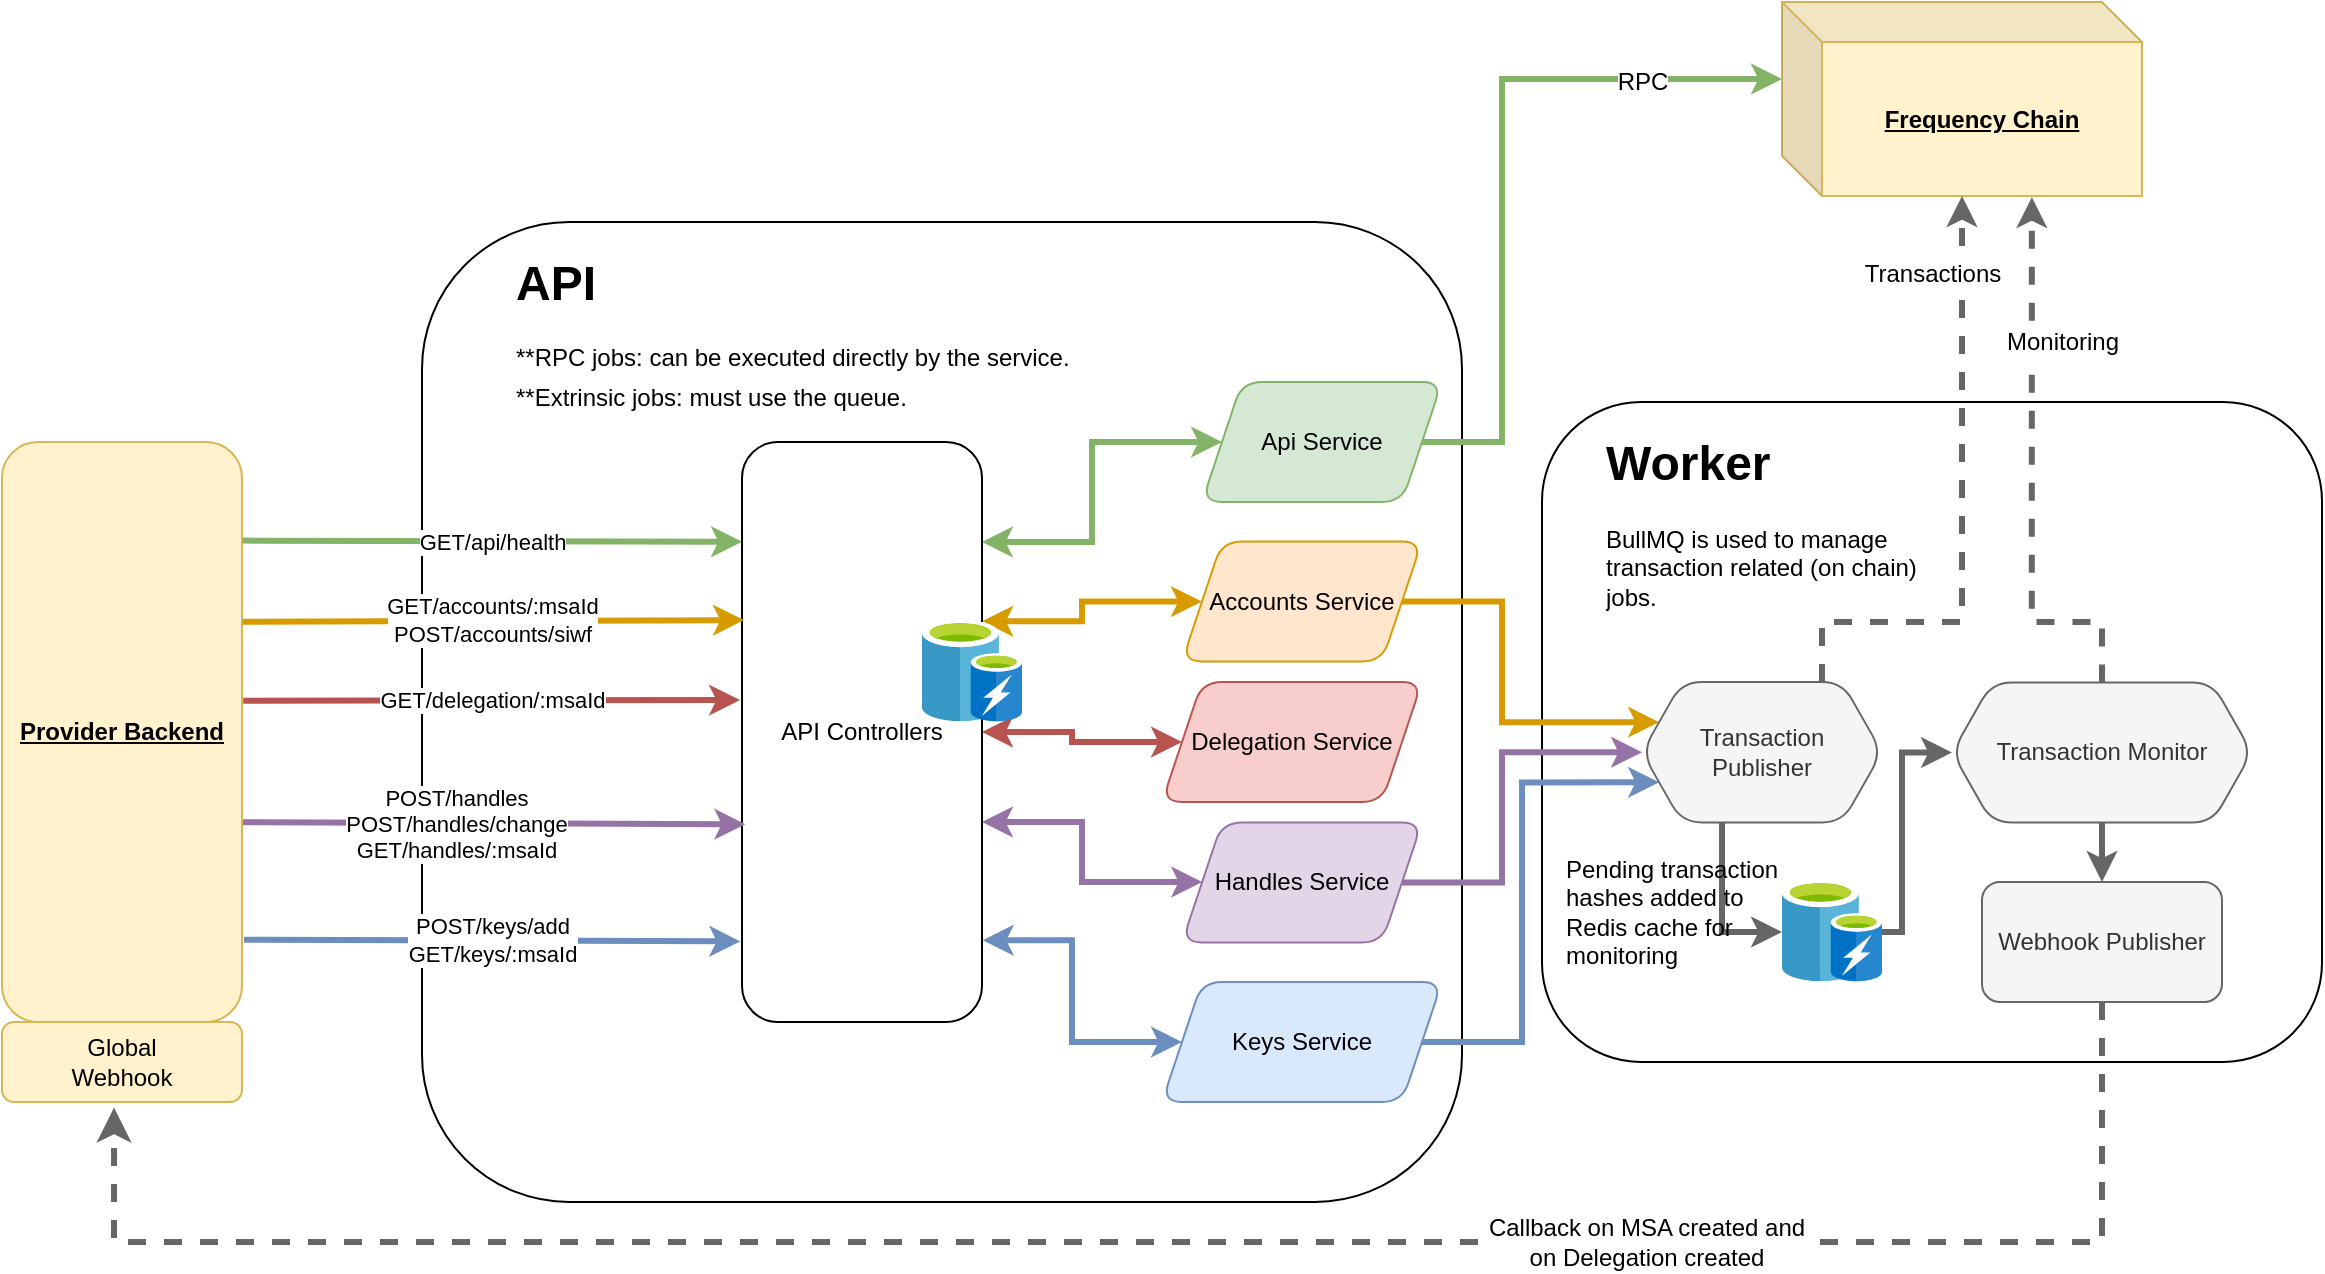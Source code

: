 <mxfile version="21.3.7" type="github">
  <diagram id="-NZCvJOlYVIJsy2IGn_z" name="Page-1">
    <mxGraphModel dx="2524" dy="672" grid="1" gridSize="10" guides="1" tooltips="1" connect="1" arrows="1" fold="1" page="1" pageScale="1" pageWidth="850" pageHeight="1100" math="0" shadow="0">
      <root>
        <mxCell id="0" />
        <mxCell id="1" parent="0" />
        <mxCell id="33" value="" style="rounded=1;whiteSpace=wrap;html=1;" parent="1" vertex="1">
          <mxGeometry x="-280" y="240" width="520" height="490" as="geometry" />
        </mxCell>
        <mxCell id="34" value="" style="rounded=1;whiteSpace=wrap;html=1;" parent="1" vertex="1">
          <mxGeometry x="280" y="330" width="390" height="330" as="geometry" />
        </mxCell>
        <mxCell id="35" value="GET/api/health" style="endArrow=classic;html=1;rounded=0;fillColor=#d5e8d4;strokeColor=#82b366;strokeWidth=3;exitX=0.996;exitY=0.17;exitDx=0;exitDy=0;exitPerimeter=0;entryX=0;entryY=0.172;entryDx=0;entryDy=0;entryPerimeter=0;" parent="1" source="45" target="41" edge="1">
          <mxGeometry width="50" height="50" relative="1" as="geometry">
            <mxPoint x="-260" y="400" as="sourcePoint" />
            <mxPoint x="-140" y="400" as="targetPoint" />
          </mxGeometry>
        </mxCell>
        <mxCell id="36" style="edgeStyle=orthogonalEdgeStyle;rounded=0;orthogonalLoop=1;jettySize=auto;html=1;fontFamily=Helvetica;fontSize=12;fontColor=default;exitX=1.001;exitY=0.309;exitDx=0;exitDy=0;exitPerimeter=0;fillColor=#ffe6cc;strokeColor=#d79b00;strokeWidth=3;startArrow=classic;startFill=1;" parent="1" source="41" target="52" edge="1">
          <mxGeometry relative="1" as="geometry" />
        </mxCell>
        <mxCell id="37" style="edgeStyle=orthogonalEdgeStyle;rounded=0;orthogonalLoop=1;jettySize=auto;html=1;entryX=0;entryY=0.5;entryDx=0;entryDy=0;fontFamily=Helvetica;fontSize=12;fontColor=default;fillColor=#f8cecc;strokeColor=#b85450;strokeWidth=3;startArrow=classic;startFill=1;" parent="1" source="41" target="57" edge="1">
          <mxGeometry relative="1" as="geometry" />
        </mxCell>
        <mxCell id="38" style="edgeStyle=orthogonalEdgeStyle;rounded=0;orthogonalLoop=1;jettySize=auto;html=1;fontFamily=Helvetica;fontSize=12;fontColor=default;strokeWidth=3;fillColor=#e1d5e7;strokeColor=#9673a6;startArrow=classic;startFill=1;" parent="1" source="41" target="54" edge="1">
          <mxGeometry relative="1" as="geometry">
            <Array as="points">
              <mxPoint x="50" y="540" />
              <mxPoint x="50" y="570" />
            </Array>
          </mxGeometry>
        </mxCell>
        <mxCell id="39" style="edgeStyle=orthogonalEdgeStyle;rounded=0;orthogonalLoop=1;jettySize=auto;html=1;entryX=0;entryY=0.5;entryDx=0;entryDy=0;fontFamily=Helvetica;fontSize=12;fontColor=default;fillColor=#dae8fc;strokeColor=#6c8ebf;strokeWidth=3;exitX=1.003;exitY=0.859;exitDx=0;exitDy=0;exitPerimeter=0;startArrow=classic;startFill=1;" parent="1" source="41" target="55" edge="1">
          <mxGeometry relative="1" as="geometry" />
        </mxCell>
        <mxCell id="40" style="edgeStyle=orthogonalEdgeStyle;rounded=0;orthogonalLoop=1;jettySize=auto;html=1;fontFamily=Helvetica;fontSize=12;fontColor=default;fillColor=#d5e8d4;strokeColor=#82b366;strokeWidth=3;startArrow=classic;startFill=1;" parent="1" source="41" target="56" edge="1">
          <mxGeometry relative="1" as="geometry">
            <Array as="points">
              <mxPoint x="55" y="400" />
              <mxPoint x="55" y="350" />
            </Array>
          </mxGeometry>
        </mxCell>
        <mxCell id="41" value="API Controllers" style="rounded=1;whiteSpace=wrap;html=1;" parent="1" vertex="1">
          <mxGeometry x="-120" y="350" width="120" height="290" as="geometry" />
        </mxCell>
        <mxCell id="42" value="&lt;div&gt;GET/accounts/:msaId&lt;/div&gt;&lt;div&gt;&lt;div&gt;POST/accounts/siwf&lt;/div&gt;&lt;/div&gt;" style="endArrow=classic;html=1;rounded=0;entryX=0.008;entryY=0.307;entryDx=0;entryDy=0;fillColor=#ffe6cc;strokeColor=#d79b00;strokeWidth=3;entryPerimeter=0;exitX=0.998;exitY=0.31;exitDx=0;exitDy=0;exitPerimeter=0;" parent="1" source="45" target="41" edge="1">
          <mxGeometry width="50" height="50" relative="1" as="geometry">
            <mxPoint x="-260" y="439" as="sourcePoint" />
            <mxPoint x="-140" y="470" as="targetPoint" />
          </mxGeometry>
        </mxCell>
        <mxCell id="43" value="&lt;div&gt;GET/delegation/:msaId&lt;/div&gt;" style="endArrow=classic;html=1;rounded=0;entryX=-0.008;entryY=0.445;entryDx=0;entryDy=0;fillColor=#f8cecc;strokeColor=#b85450;strokeWidth=3;entryPerimeter=0;exitX=1.005;exitY=0.446;exitDx=0;exitDy=0;exitPerimeter=0;" parent="1" source="45" target="41" edge="1">
          <mxGeometry width="50" height="50" relative="1" as="geometry">
            <mxPoint x="-270" y="479" as="sourcePoint" />
            <mxPoint x="-130" y="490" as="targetPoint" />
          </mxGeometry>
        </mxCell>
        <mxCell id="44" value="&lt;div&gt;POST/handles&lt;/div&gt;&lt;div&gt;POST/handles/change&lt;/div&gt;&lt;div&gt;GET/handles/:msaId&lt;/div&gt;" style="endArrow=classic;html=1;rounded=0;fillColor=#e1d5e7;strokeColor=#9673a6;strokeWidth=3;exitX=1.018;exitY=0.724;exitDx=0;exitDy=0;exitPerimeter=0;entryX=0.014;entryY=0.659;entryDx=0;entryDy=0;entryPerimeter=0;" parent="1" target="41" edge="1">
          <mxGeometry width="50" height="50" relative="1" as="geometry">
            <mxPoint x="-407.84" y="539.96" as="sourcePoint" />
            <mxPoint x="-120" y="540" as="targetPoint" />
          </mxGeometry>
        </mxCell>
        <mxCell id="45" value="&lt;u&gt;&lt;b&gt;Provider Backend&lt;/b&gt;&lt;/u&gt;" style="rounded=1;whiteSpace=wrap;html=1;fillColor=#fff2cc;strokeColor=#d6b656;fontColor=#000000;" parent="1" vertex="1">
          <mxGeometry x="-490" y="350" width="120" height="290" as="geometry" />
        </mxCell>
        <mxCell id="46" value="" style="endArrow=classic;html=1;rounded=0;fontSize=12;startSize=8;endSize=8;edgeStyle=orthogonalEdgeStyle;strokeWidth=3;fillColor=#f5f5f5;strokeColor=#666666;dashed=1;entryX=0.467;entryY=1.069;entryDx=0;entryDy=0;entryPerimeter=0;exitX=0.5;exitY=1;exitDx=0;exitDy=0;" parent="1" source="60" target="49" edge="1">
          <mxGeometry width="50" height="50" relative="1" as="geometry">
            <mxPoint x="560" y="560" as="sourcePoint" />
            <mxPoint x="-520" y="720" as="targetPoint" />
            <Array as="points">
              <mxPoint x="560" y="750" />
              <mxPoint x="-434" y="750" />
            </Array>
          </mxGeometry>
        </mxCell>
        <mxCell id="47" value="Callback on MSA created and&lt;div&gt;on Delegation created&lt;/div&gt;" style="edgeLabel;html=1;align=center;verticalAlign=middle;resizable=0;points=[];fontSize=12;" parent="46" vertex="1" connectable="0">
          <mxGeometry x="0.056" relative="1" as="geometry">
            <mxPoint x="275" as="offset" />
          </mxGeometry>
        </mxCell>
        <mxCell id="48" value="&lt;div&gt;POST/keys/add&lt;/div&gt;&lt;div&gt;GET/keys/:msaId&lt;/div&gt;" style="endArrow=classic;html=1;rounded=0;fillColor=#dae8fc;strokeColor=#6c8ebf;strokeWidth=3;exitX=1.008;exitY=0.858;exitDx=0;exitDy=0;exitPerimeter=0;entryX=-0.007;entryY=0.861;entryDx=0;entryDy=0;entryPerimeter=0;" parent="1" source="45" target="41" edge="1">
          <mxGeometry width="50" height="50" relative="1" as="geometry">
            <mxPoint x="-410.0" y="600" as="sourcePoint" />
            <mxPoint x="-130" y="600" as="targetPoint" />
          </mxGeometry>
        </mxCell>
        <mxCell id="49" value="Global&lt;div&gt;Webhook&lt;/div&gt;" style="rounded=1;whiteSpace=wrap;html=1;fillColor=#fff2cc;strokeColor=#d6b656;fontColor=#000000;" parent="1" vertex="1">
          <mxGeometry x="-490" y="640" width="120" height="40" as="geometry" />
        </mxCell>
        <mxCell id="50" style="edgeStyle=orthogonalEdgeStyle;rounded=0;orthogonalLoop=1;jettySize=auto;html=1;fontFamily=Helvetica;fontSize=12;fontColor=default;fillColor=#ffe6cc;strokeColor=#d79b00;strokeWidth=3;entryX=0;entryY=0.25;entryDx=0;entryDy=0;" parent="1" source="52" target="64" edge="1">
          <mxGeometry relative="1" as="geometry">
            <mxPoint x="330" y="500" as="targetPoint" />
            <Array as="points">
              <mxPoint x="260" y="430" />
              <mxPoint x="260" y="490" />
            </Array>
          </mxGeometry>
        </mxCell>
        <mxCell id="51" style="edgeStyle=orthogonalEdgeStyle;rounded=0;orthogonalLoop=1;jettySize=auto;html=1;fontFamily=Helvetica;fontSize=12;fontColor=default;fillColor=#dae8fc;strokeColor=#6c8ebf;strokeWidth=3;entryX=0;entryY=0.75;entryDx=0;entryDy=0;" parent="1" target="64" edge="1">
          <mxGeometry relative="1" as="geometry">
            <mxPoint x="209.994" y="650.018" as="sourcePoint" />
            <mxPoint x="328.571" y="520.179" as="targetPoint" />
            <Array as="points">
              <mxPoint x="270" y="650" />
              <mxPoint x="270" y="520" />
            </Array>
          </mxGeometry>
        </mxCell>
        <mxCell id="52" value="Accounts Service" style="shape=parallelogram;perimeter=parallelogramPerimeter;whiteSpace=wrap;html=1;fixedSize=1;rounded=1;strokeColor=#d79b00;align=center;verticalAlign=middle;fontFamily=Helvetica;fontSize=12;fillColor=#ffe6cc;fontColor=#000000;" parent="1" vertex="1">
          <mxGeometry x="100" y="399.75" width="120" height="60" as="geometry" />
        </mxCell>
        <mxCell id="53" style="edgeStyle=orthogonalEdgeStyle;rounded=0;orthogonalLoop=1;jettySize=auto;html=1;fontFamily=Helvetica;fontSize=12;fontColor=default;fillColor=#e1d5e7;strokeColor=#9673a6;strokeWidth=3;entryX=0;entryY=0.5;entryDx=0;entryDy=0;" parent="1" source="54" target="64" edge="1">
          <mxGeometry relative="1" as="geometry">
            <mxPoint x="330" y="500" as="targetPoint" />
            <Array as="points">
              <mxPoint x="260" y="570" />
              <mxPoint x="260" y="505" />
            </Array>
          </mxGeometry>
        </mxCell>
        <mxCell id="54" value="Handles Service" style="shape=parallelogram;perimeter=parallelogramPerimeter;whiteSpace=wrap;html=1;fixedSize=1;rounded=1;strokeColor=#9673a6;align=center;verticalAlign=middle;fontFamily=Helvetica;fontSize=12;fillColor=#e1d5e7;fontColor=#000000;" parent="1" vertex="1">
          <mxGeometry x="100" y="540.25" width="120" height="60" as="geometry" />
        </mxCell>
        <mxCell id="55" value="Keys Service" style="shape=parallelogram;perimeter=parallelogramPerimeter;whiteSpace=wrap;html=1;fixedSize=1;rounded=1;strokeColor=#6c8ebf;align=center;verticalAlign=middle;fontFamily=Helvetica;fontSize=12;fillColor=#dae8fc;fontColor=#000000;" parent="1" vertex="1">
          <mxGeometry x="90" y="620" width="140" height="60" as="geometry" />
        </mxCell>
        <mxCell id="56" value="Api Service" style="shape=parallelogram;perimeter=parallelogramPerimeter;whiteSpace=wrap;html=1;fixedSize=1;rounded=1;strokeColor=#82b366;align=center;verticalAlign=middle;fontFamily=Helvetica;fontSize=12;fillColor=#d5e8d4;fontColor=#000000;" parent="1" vertex="1">
          <mxGeometry x="110" y="320" width="120" height="60" as="geometry" />
        </mxCell>
        <mxCell id="57" value="Delegation Service" style="shape=parallelogram;perimeter=parallelogramPerimeter;whiteSpace=wrap;html=1;fixedSize=1;rounded=1;strokeColor=#b85450;align=center;verticalAlign=middle;fontFamily=Helvetica;fontSize=12;fillColor=#f8cecc;fontColor=#000000;" parent="1" vertex="1">
          <mxGeometry x="90" y="470" width="130" height="60" as="geometry" />
        </mxCell>
        <mxCell id="58" value="&lt;h1 style=&quot;margin-top: 0px;&quot;&gt;Worker&lt;/h1&gt;&lt;p&gt;BullMQ is used to manage transaction related (on chain) jobs.&lt;/p&gt;" style="text;html=1;whiteSpace=wrap;overflow=hidden;rounded=0;fontFamily=Helvetica;fontSize=12;fontColor=default;" parent="1" vertex="1">
          <mxGeometry x="310" y="339.75" width="170" height="120" as="geometry" />
        </mxCell>
        <mxCell id="59" value="&lt;h1 style=&quot;margin-top: 0px;&quot;&gt;&lt;span style=&quot;background-color: initial;&quot;&gt;API&lt;/span&gt;&lt;/h1&gt;&lt;h1 style=&quot;margin-top: 0px; line-height: 20%;&quot;&gt;&lt;span style=&quot;background-color: initial; font-size: 12px; font-weight: normal;&quot;&gt;**RPC jobs: can be executed directly by the service.&lt;/span&gt;&lt;br&gt;&lt;/h1&gt;&lt;p style=&quot;line-height: 20%;&quot;&gt;**Extrinsic jobs: must use the queue.&lt;/p&gt;" style="text;html=1;whiteSpace=wrap;overflow=hidden;rounded=0;fontFamily=Helvetica;fontSize=12;fontColor=default;" parent="1" vertex="1">
          <mxGeometry x="-235" y="250" width="325" height="100" as="geometry" />
        </mxCell>
        <mxCell id="60" value="Webhook Publisher" style="rounded=1;whiteSpace=wrap;html=1;strokeColor=#666666;align=center;verticalAlign=middle;fontFamily=Helvetica;fontSize=12;fillColor=#f5f5f5;fontColor=#333333;" parent="1" vertex="1">
          <mxGeometry x="500" y="570" width="120" height="60" as="geometry" />
        </mxCell>
        <mxCell id="61" style="edgeStyle=orthogonalEdgeStyle;rounded=0;orthogonalLoop=1;jettySize=auto;html=1;entryX=0.5;entryY=0;entryDx=0;entryDy=0;fontFamily=Helvetica;fontSize=12;fontColor=default;fillColor=#f5f5f5;strokeColor=#666666;strokeWidth=3;" parent="1" source="62" target="60" edge="1">
          <mxGeometry relative="1" as="geometry" />
        </mxCell>
        <mxCell id="62" value="Transaction Monitor" style="shape=hexagon;perimeter=hexagonPerimeter2;whiteSpace=wrap;html=1;fixedSize=1;rounded=1;strokeColor=#666666;align=center;verticalAlign=middle;fontFamily=Helvetica;fontSize=12;fillColor=#f5f5f5;fontColor=#333333;" parent="1" vertex="1">
          <mxGeometry x="485" y="470.25" width="150" height="70" as="geometry" />
        </mxCell>
        <mxCell id="63" style="edgeStyle=orthogonalEdgeStyle;rounded=0;orthogonalLoop=1;jettySize=auto;html=1;fontFamily=Helvetica;fontSize=12;fontColor=default;fillColor=#f5f5f5;strokeColor=#666666;strokeWidth=3;entryX=0;entryY=0.5;entryDx=0;entryDy=0;" parent="1" source="BO-Ko7eQKJ20GUg6y8bx-72" target="62" edge="1">
          <mxGeometry relative="1" as="geometry">
            <Array as="points">
              <mxPoint x="460" y="595" />
              <mxPoint x="460" y="505" />
            </Array>
          </mxGeometry>
        </mxCell>
        <mxCell id="64" value="Transaction&lt;div&gt;Publisher&lt;/div&gt;" style="shape=hexagon;perimeter=hexagonPerimeter2;whiteSpace=wrap;html=1;fixedSize=1;rounded=1;strokeColor=#666666;align=center;verticalAlign=middle;fontFamily=Helvetica;fontSize=12;fillColor=#f5f5f5;fontColor=#333333;" parent="1" vertex="1">
          <mxGeometry x="330" y="470" width="120" height="70.25" as="geometry" />
        </mxCell>
        <mxCell id="65" value="&lt;u&gt;&lt;b&gt;Frequency Chain&lt;/b&gt;&lt;/u&gt;" style="shape=cube;whiteSpace=wrap;html=1;boundedLbl=1;backgroundOutline=1;darkOpacity=0.05;darkOpacity2=0.1;rounded=1;strokeColor=#d6b656;align=center;verticalAlign=middle;fontFamily=Helvetica;fontSize=12;fillColor=#fff2cc;fontColor=#000000;" parent="1" vertex="1">
          <mxGeometry x="400" y="130" width="180" height="97" as="geometry" />
        </mxCell>
        <mxCell id="66" style="edgeStyle=orthogonalEdgeStyle;rounded=0;orthogonalLoop=1;jettySize=auto;html=1;entryX=0;entryY=0;entryDx=0;entryDy=38.5;entryPerimeter=0;fontFamily=Helvetica;fontSize=12;fontColor=default;fillColor=#d5e8d4;strokeColor=#82b366;strokeWidth=3;" parent="1" source="56" target="65" edge="1">
          <mxGeometry relative="1" as="geometry">
            <Array as="points">
              <mxPoint x="260" y="350" />
              <mxPoint x="260" y="169" />
            </Array>
          </mxGeometry>
        </mxCell>
        <mxCell id="67" value="RPC" style="edgeLabel;html=1;align=center;verticalAlign=middle;resizable=0;points=[];rounded=1;strokeColor=default;fontFamily=Helvetica;fontSize=12;fontColor=default;fillColor=default;" parent="66" vertex="1" connectable="0">
          <mxGeometry x="-0.038" y="-2" relative="1" as="geometry">
            <mxPoint x="68" y="-46" as="offset" />
          </mxGeometry>
        </mxCell>
        <mxCell id="68" style="edgeStyle=orthogonalEdgeStyle;rounded=0;orthogonalLoop=1;jettySize=auto;html=1;fontFamily=Helvetica;fontSize=12;fontColor=default;fillColor=#f5f5f5;strokeColor=#666666;strokeWidth=3;dashed=1;" parent="1" source="64" target="65" edge="1">
          <mxGeometry relative="1" as="geometry">
            <Array as="points">
              <mxPoint x="420" y="440" />
              <mxPoint x="490" y="440" />
            </Array>
          </mxGeometry>
        </mxCell>
        <mxCell id="69" value="Transactions" style="edgeLabel;html=1;align=center;verticalAlign=middle;resizable=0;points=[];rounded=1;strokeColor=default;fontFamily=Helvetica;fontSize=12;fontColor=default;fillColor=default;" parent="68" vertex="1" connectable="0">
          <mxGeometry x="0.754" y="-4" relative="1" as="geometry">
            <mxPoint x="-19" as="offset" />
          </mxGeometry>
        </mxCell>
        <mxCell id="70" style="edgeStyle=orthogonalEdgeStyle;rounded=0;orthogonalLoop=1;jettySize=auto;html=1;entryX=0.694;entryY=1.006;entryDx=0;entryDy=0;entryPerimeter=0;fontFamily=Helvetica;fontSize=12;fontColor=default;fillColor=#f5f5f5;strokeColor=#666666;strokeWidth=3;dashed=1;" parent="1" source="62" target="65" edge="1">
          <mxGeometry relative="1" as="geometry">
            <Array as="points">
              <mxPoint x="560" y="440" />
              <mxPoint x="525" y="440" />
            </Array>
          </mxGeometry>
        </mxCell>
        <mxCell id="71" value="Monitoring" style="edgeLabel;html=1;align=center;verticalAlign=middle;resizable=0;points=[];rounded=1;strokeColor=default;fontFamily=Helvetica;fontSize=12;fontColor=default;fillColor=default;" parent="70" vertex="1" connectable="0">
          <mxGeometry x="0.451" relative="1" as="geometry">
            <mxPoint x="15" y="-4" as="offset" />
          </mxGeometry>
        </mxCell>
        <mxCell id="BO-Ko7eQKJ20GUg6y8bx-71" value="" style="image;sketch=0;aspect=fixed;html=1;points=[];align=center;fontSize=12;image=img/lib/mscae/Cache_including_Redis.svg;" vertex="1" parent="1">
          <mxGeometry x="-30" y="440" width="50" height="50" as="geometry" />
        </mxCell>
        <mxCell id="BO-Ko7eQKJ20GUg6y8bx-72" value="" style="image;sketch=0;aspect=fixed;html=1;points=[];align=center;fontSize=12;image=img/lib/mscae/Cache_including_Redis.svg;" vertex="1" parent="1">
          <mxGeometry x="400" y="570" width="50" height="50" as="geometry" />
        </mxCell>
        <mxCell id="BO-Ko7eQKJ20GUg6y8bx-74" style="edgeStyle=orthogonalEdgeStyle;rounded=0;orthogonalLoop=1;jettySize=auto;html=1;fontFamily=Helvetica;fontSize=12;fontColor=default;fillColor=#f5f5f5;strokeColor=#666666;strokeWidth=3;" edge="1" parent="1" target="BO-Ko7eQKJ20GUg6y8bx-72">
          <mxGeometry relative="1" as="geometry">
            <mxPoint x="370" y="540" as="sourcePoint" />
            <mxPoint x="425" y="549" as="targetPoint" />
            <Array as="points">
              <mxPoint x="370" y="540" />
              <mxPoint x="370" y="595" />
            </Array>
          </mxGeometry>
        </mxCell>
        <mxCell id="BO-Ko7eQKJ20GUg6y8bx-75" value="&lt;p style=&quot;margin-top: 0px;&quot;&gt;&lt;span style=&quot;font-size: 12px; font-weight: 400;&quot;&gt;Pending transaction hashes added to Redis cache for monitoring&lt;/span&gt;&lt;/p&gt;" style="text;html=1;whiteSpace=wrap;overflow=hidden;rounded=0;fontFamily=Helvetica;fontSize=12;fontColor=default;align=left;" vertex="1" parent="1">
          <mxGeometry x="290" y="550" width="120" height="70" as="geometry" />
        </mxCell>
      </root>
    </mxGraphModel>
  </diagram>
</mxfile>
